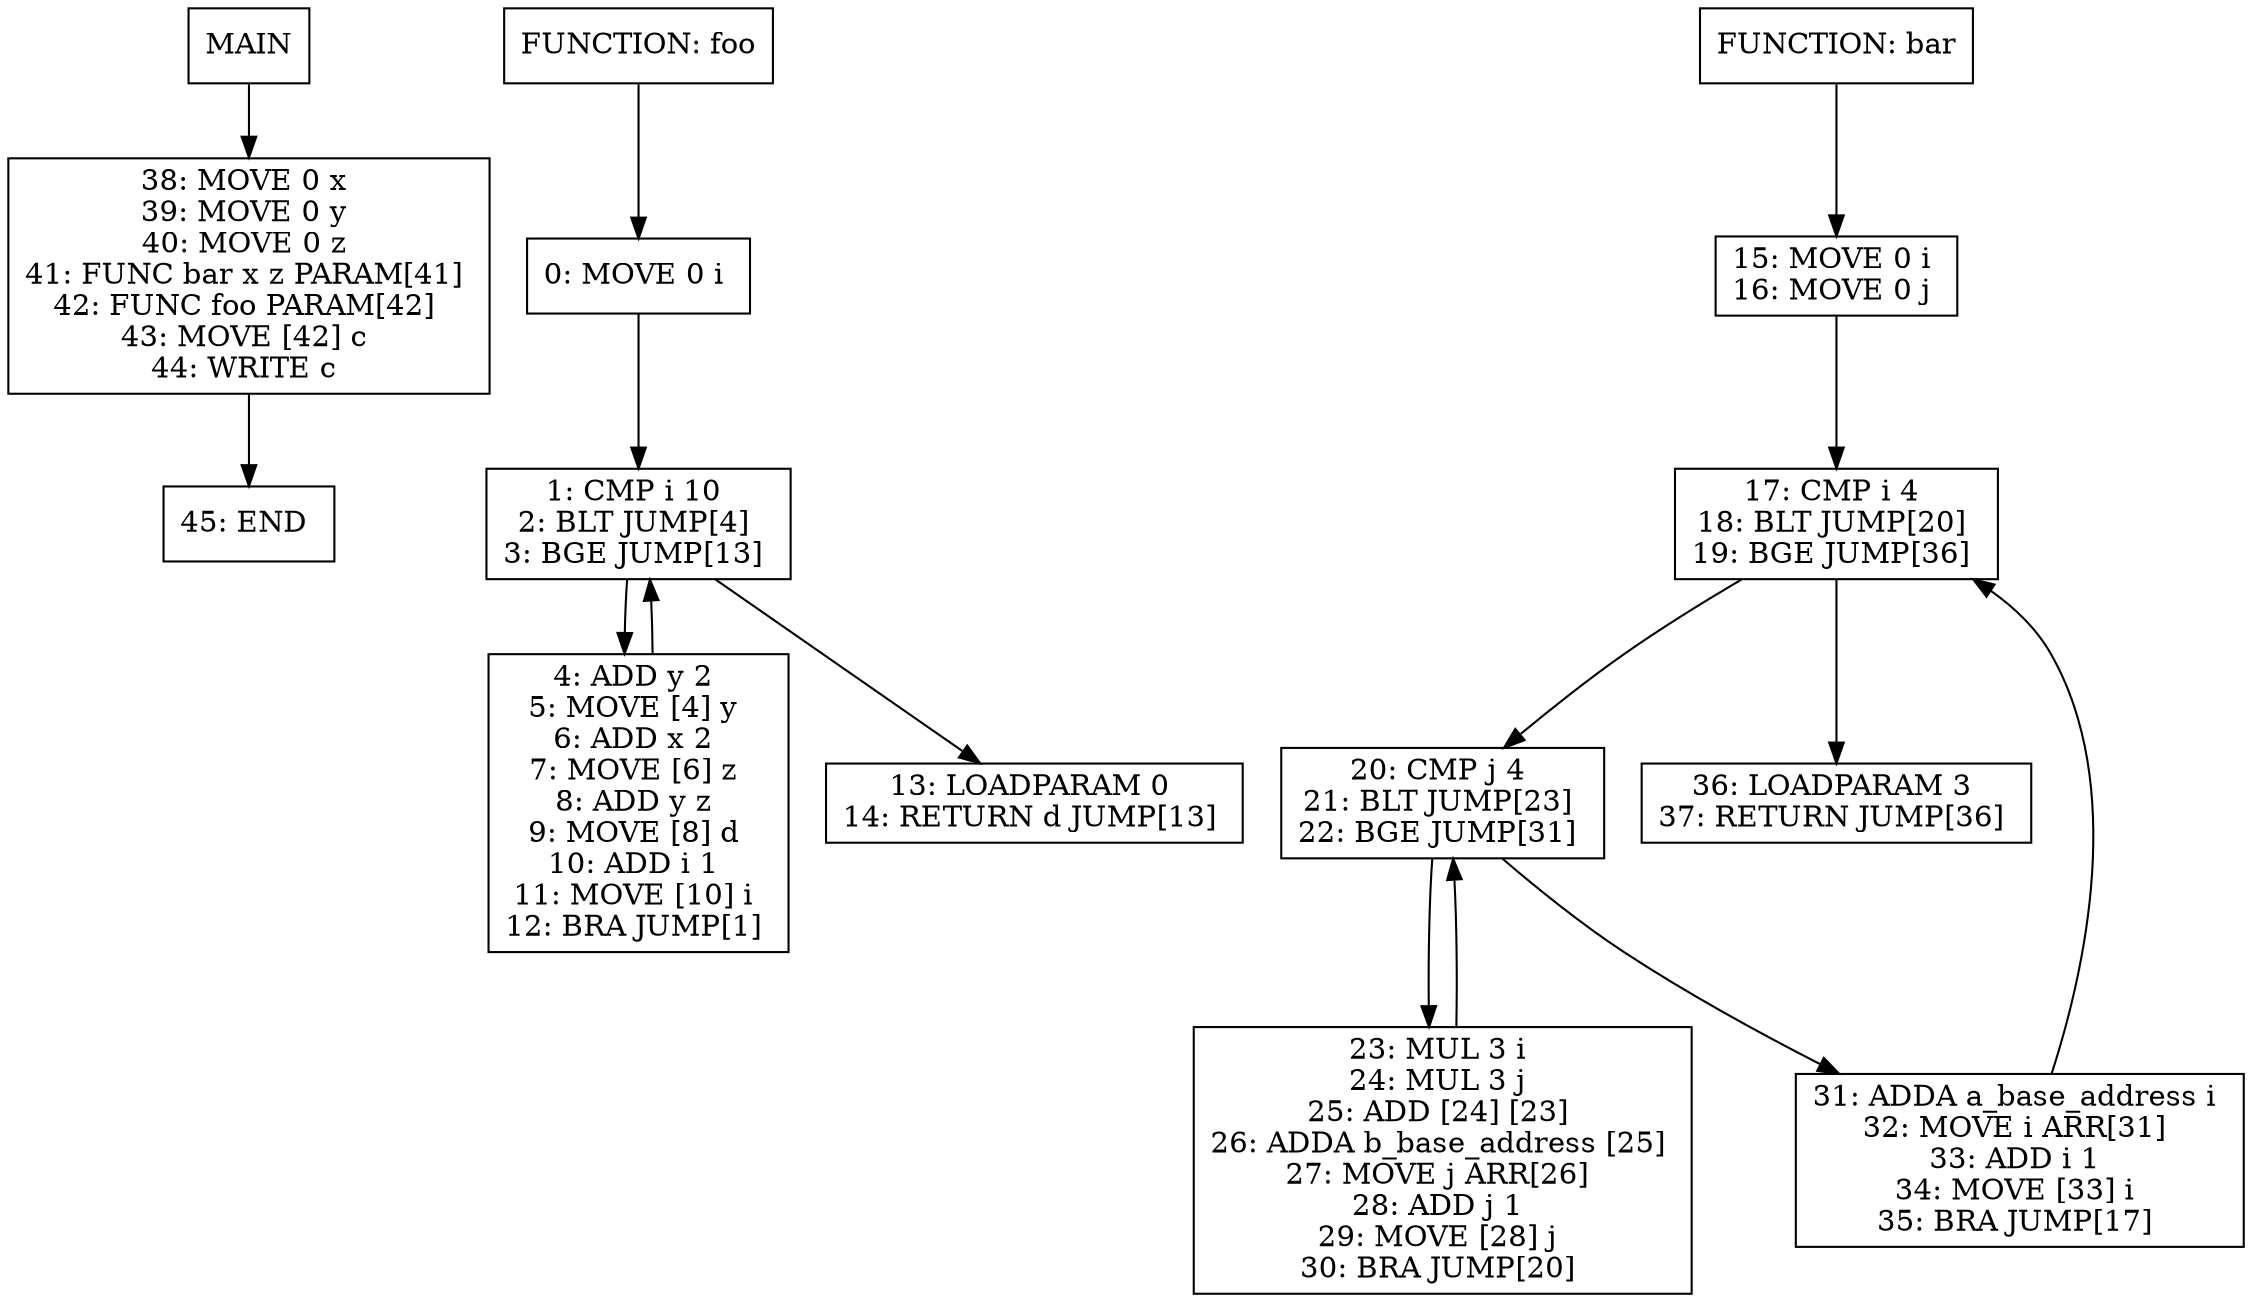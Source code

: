 digraph test002 {
node [shape=box]
1[label="MAIN"]
1 -> 28
28[label="38: MOVE 0 x 
39: MOVE 0 y 
40: MOVE 0 z 
41: FUNC bar x z PARAM[41] 
42: FUNC foo PARAM[42] 
43: MOVE [42] c 
44: WRITE c 
"]
28 -> 34
34[label="45: END 
"]
6[label="FUNCTION: foo"]
6 -> 8
8[label="0: MOVE 0 i 
"]
8 -> 9
9[label="1: CMP i 10 
2: BLT JUMP[4] 
3: BGE JUMP[13] 
"]
9 -> 11
11[label="4: ADD y 2 
5: MOVE [4] y 
6: ADD x 2 
7: MOVE [6] z 
8: ADD y z 
9: MOVE [8] d 
10: ADD i 1 
11: MOVE [10] i 
12: BRA JUMP[1] 
"]
11 -> 9
9 -> 10
10[label="13: LOADPARAM 0 
14: RETURN d JUMP[13] 
"]
16[label="FUNCTION: bar"]
16 -> 18
18[label="15: MOVE 0 i 
16: MOVE 0 j 
"]
18 -> 20
20[label="17: CMP i 4 
18: BLT JUMP[20] 
19: BGE JUMP[36] 
"]
20 -> 22
22[label="20: CMP j 4 
21: BLT JUMP[23] 
22: BGE JUMP[31] 
"]
22 -> 24
24[label="23: MUL 3 i 
24: MUL 3 j 
25: ADD [24] [23] 
26: ADDA b_base_address [25] 
27: MOVE j ARR[26] 
28: ADD j 1 
29: MOVE [28] j 
30: BRA JUMP[20] 
"]
24 -> 22
22 -> 23
23[label="31: ADDA a_base_address i 
32: MOVE i ARR[31] 
33: ADD i 1 
34: MOVE [33] i 
35: BRA JUMP[17] 
"]
23 -> 20
20 -> 21
21[label="36: LOADPARAM 3 
37: RETURN JUMP[36] 
"]
}
